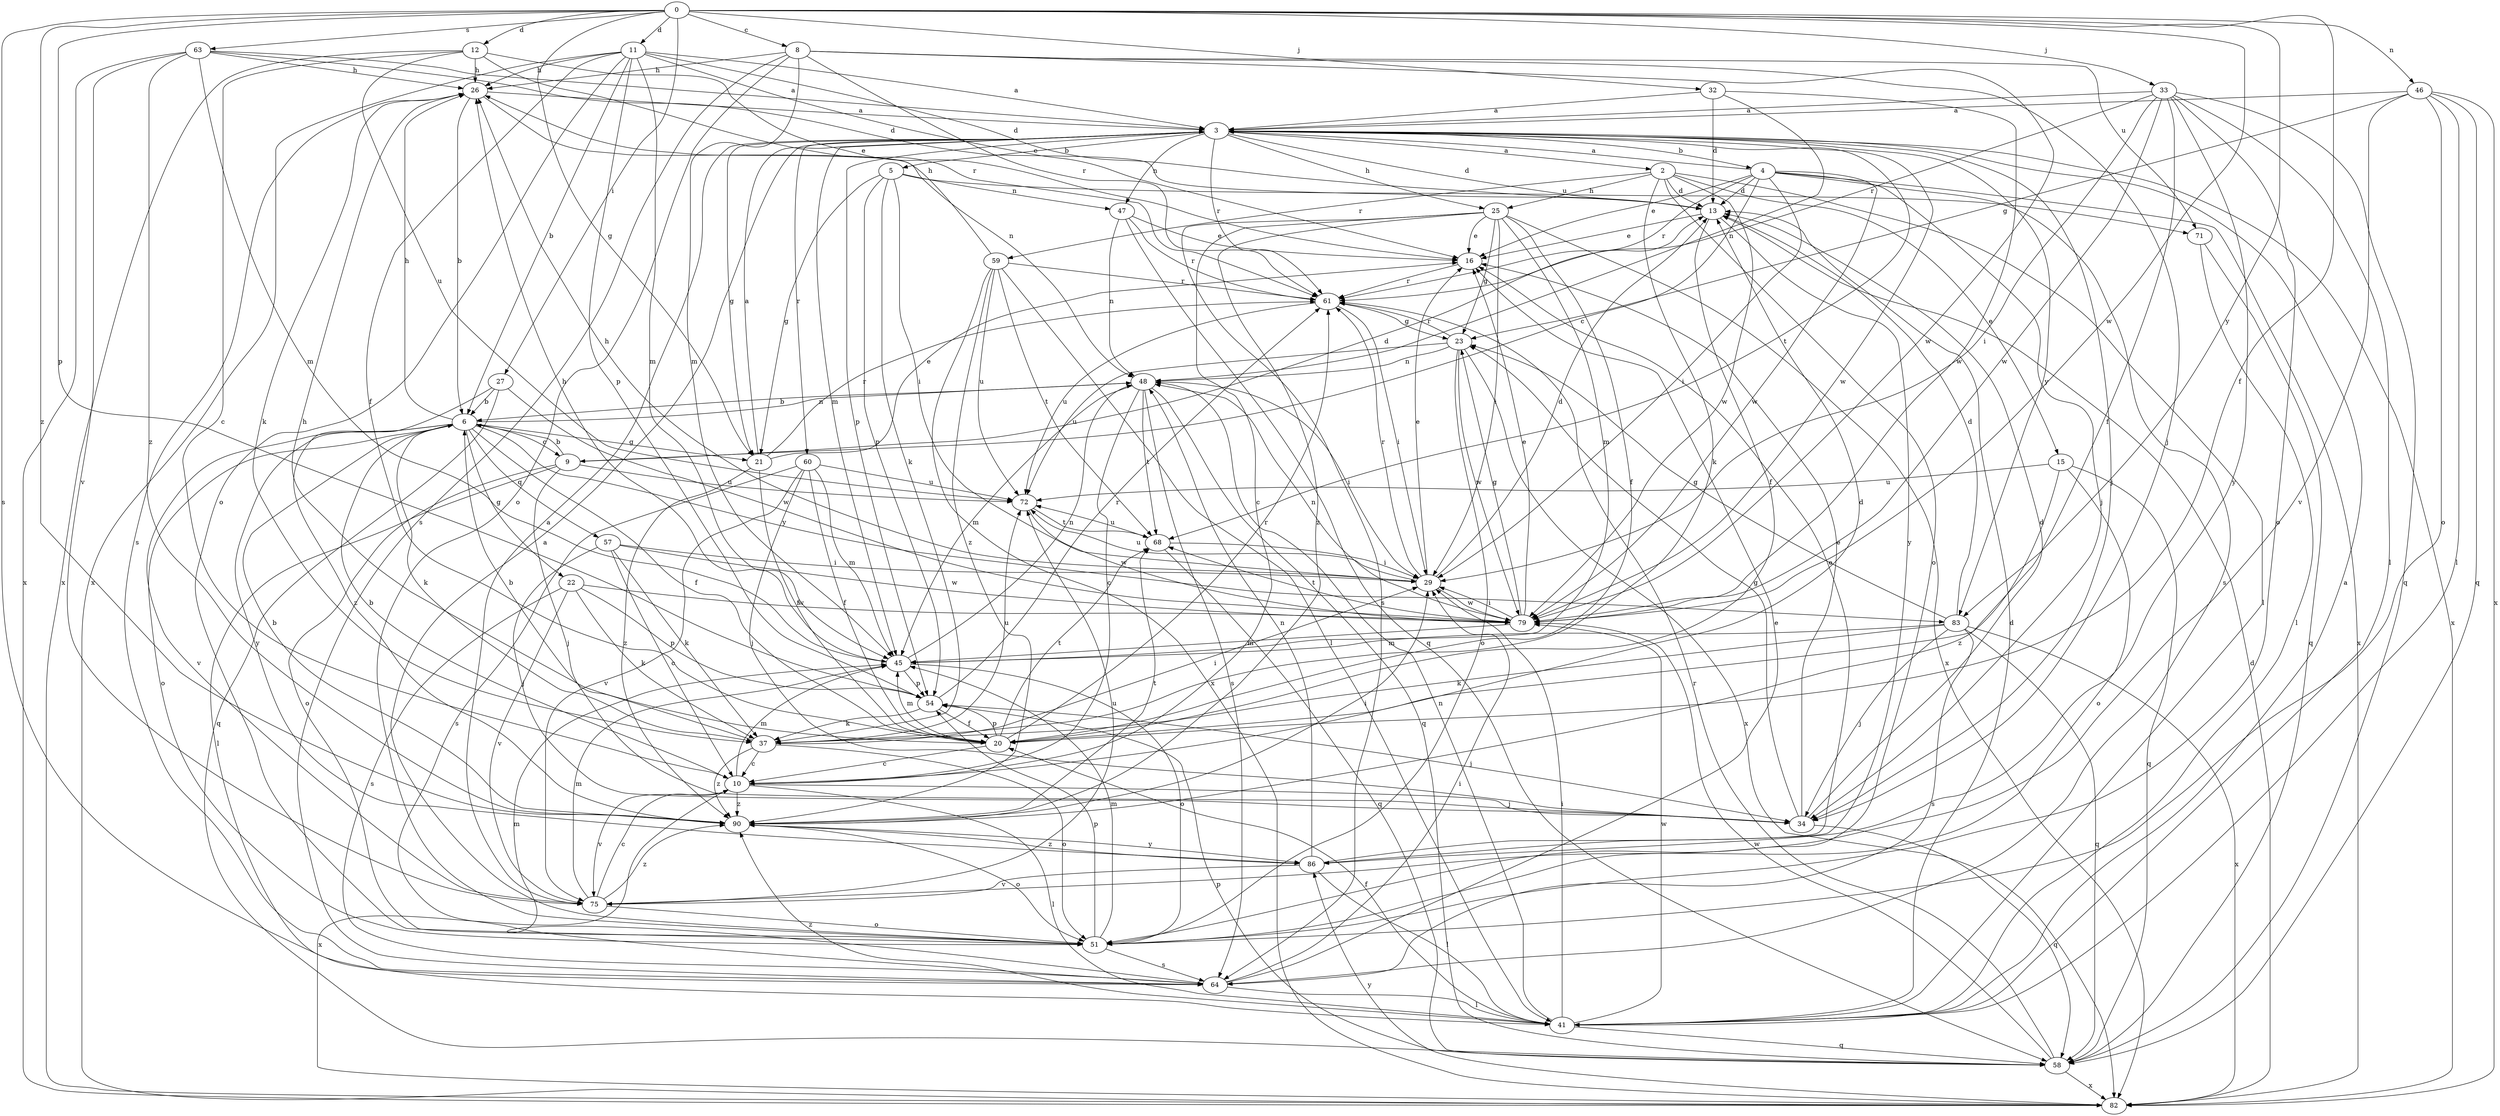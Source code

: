 strict digraph  {
0;
2;
3;
4;
5;
6;
8;
9;
10;
11;
12;
13;
15;
16;
20;
21;
22;
23;
25;
26;
27;
29;
32;
33;
34;
37;
41;
45;
46;
47;
48;
51;
54;
57;
58;
59;
60;
61;
63;
64;
68;
71;
72;
75;
79;
82;
83;
86;
90;
0 -> 8  [label=c];
0 -> 11  [label=d];
0 -> 12  [label=d];
0 -> 20  [label=f];
0 -> 21  [label=g];
0 -> 27  [label=i];
0 -> 32  [label=j];
0 -> 33  [label=j];
0 -> 46  [label=n];
0 -> 54  [label=p];
0 -> 63  [label=s];
0 -> 64  [label=s];
0 -> 79  [label=w];
0 -> 83  [label=y];
0 -> 90  [label=z];
2 -> 13  [label=d];
2 -> 15  [label=e];
2 -> 25  [label=h];
2 -> 37  [label=k];
2 -> 41  [label=l];
2 -> 51  [label=o];
2 -> 59  [label=r];
2 -> 79  [label=w];
3 -> 2  [label=a];
3 -> 4  [label=b];
3 -> 5  [label=b];
3 -> 13  [label=d];
3 -> 21  [label=g];
3 -> 25  [label=h];
3 -> 34  [label=j];
3 -> 45  [label=m];
3 -> 47  [label=n];
3 -> 54  [label=p];
3 -> 60  [label=r];
3 -> 61  [label=r];
3 -> 68  [label=t];
3 -> 79  [label=w];
3 -> 82  [label=x];
3 -> 83  [label=y];
4 -> 3  [label=a];
4 -> 9  [label=c];
4 -> 13  [label=d];
4 -> 16  [label=e];
4 -> 29  [label=i];
4 -> 34  [label=j];
4 -> 61  [label=r];
4 -> 64  [label=s];
4 -> 79  [label=w];
4 -> 82  [label=x];
5 -> 21  [label=g];
5 -> 29  [label=i];
5 -> 37  [label=k];
5 -> 47  [label=n];
5 -> 54  [label=p];
5 -> 71  [label=u];
6 -> 9  [label=c];
6 -> 20  [label=f];
6 -> 21  [label=g];
6 -> 22  [label=g];
6 -> 26  [label=h];
6 -> 37  [label=k];
6 -> 48  [label=n];
6 -> 51  [label=o];
6 -> 57  [label=q];
6 -> 75  [label=v];
6 -> 83  [label=y];
6 -> 86  [label=y];
8 -> 26  [label=h];
8 -> 34  [label=j];
8 -> 45  [label=m];
8 -> 51  [label=o];
8 -> 61  [label=r];
8 -> 64  [label=s];
8 -> 71  [label=u];
8 -> 79  [label=w];
9 -> 6  [label=b];
9 -> 13  [label=d];
9 -> 34  [label=j];
9 -> 41  [label=l];
9 -> 51  [label=o];
9 -> 72  [label=u];
10 -> 6  [label=b];
10 -> 13  [label=d];
10 -> 34  [label=j];
10 -> 41  [label=l];
10 -> 45  [label=m];
10 -> 75  [label=v];
10 -> 82  [label=x];
10 -> 90  [label=z];
11 -> 3  [label=a];
11 -> 6  [label=b];
11 -> 13  [label=d];
11 -> 16  [label=e];
11 -> 20  [label=f];
11 -> 26  [label=h];
11 -> 45  [label=m];
11 -> 51  [label=o];
11 -> 54  [label=p];
11 -> 82  [label=x];
12 -> 10  [label=c];
12 -> 16  [label=e];
12 -> 26  [label=h];
12 -> 61  [label=r];
12 -> 72  [label=u];
12 -> 82  [label=x];
13 -> 16  [label=e];
13 -> 20  [label=f];
13 -> 86  [label=y];
15 -> 51  [label=o];
15 -> 58  [label=q];
15 -> 72  [label=u];
15 -> 90  [label=z];
16 -> 61  [label=r];
20 -> 10  [label=c];
20 -> 26  [label=h];
20 -> 45  [label=m];
20 -> 54  [label=p];
20 -> 61  [label=r];
20 -> 68  [label=t];
21 -> 3  [label=a];
21 -> 16  [label=e];
21 -> 20  [label=f];
21 -> 61  [label=r];
21 -> 90  [label=z];
22 -> 37  [label=k];
22 -> 54  [label=p];
22 -> 64  [label=s];
22 -> 75  [label=v];
22 -> 79  [label=w];
23 -> 48  [label=n];
23 -> 51  [label=o];
23 -> 61  [label=r];
23 -> 72  [label=u];
23 -> 79  [label=w];
23 -> 82  [label=x];
25 -> 10  [label=c];
25 -> 16  [label=e];
25 -> 20  [label=f];
25 -> 23  [label=g];
25 -> 29  [label=i];
25 -> 45  [label=m];
25 -> 64  [label=s];
25 -> 82  [label=x];
25 -> 90  [label=z];
26 -> 3  [label=a];
26 -> 6  [label=b];
26 -> 37  [label=k];
26 -> 48  [label=n];
26 -> 64  [label=s];
27 -> 6  [label=b];
27 -> 58  [label=q];
27 -> 79  [label=w];
27 -> 90  [label=z];
29 -> 13  [label=d];
29 -> 16  [label=e];
29 -> 26  [label=h];
29 -> 61  [label=r];
29 -> 72  [label=u];
29 -> 79  [label=w];
32 -> 3  [label=a];
32 -> 13  [label=d];
32 -> 48  [label=n];
32 -> 79  [label=w];
33 -> 3  [label=a];
33 -> 20  [label=f];
33 -> 29  [label=i];
33 -> 41  [label=l];
33 -> 51  [label=o];
33 -> 58  [label=q];
33 -> 61  [label=r];
33 -> 79  [label=w];
33 -> 86  [label=y];
34 -> 13  [label=d];
34 -> 16  [label=e];
34 -> 23  [label=g];
34 -> 58  [label=q];
37 -> 6  [label=b];
37 -> 10  [label=c];
37 -> 29  [label=i];
37 -> 51  [label=o];
37 -> 72  [label=u];
37 -> 90  [label=z];
41 -> 3  [label=a];
41 -> 13  [label=d];
41 -> 20  [label=f];
41 -> 29  [label=i];
41 -> 48  [label=n];
41 -> 58  [label=q];
41 -> 79  [label=w];
41 -> 90  [label=z];
45 -> 26  [label=h];
45 -> 48  [label=n];
45 -> 51  [label=o];
45 -> 54  [label=p];
46 -> 3  [label=a];
46 -> 23  [label=g];
46 -> 41  [label=l];
46 -> 51  [label=o];
46 -> 58  [label=q];
46 -> 75  [label=v];
46 -> 82  [label=x];
47 -> 16  [label=e];
47 -> 48  [label=n];
47 -> 58  [label=q];
47 -> 61  [label=r];
48 -> 6  [label=b];
48 -> 10  [label=c];
48 -> 29  [label=i];
48 -> 45  [label=m];
48 -> 58  [label=q];
48 -> 64  [label=s];
48 -> 68  [label=t];
51 -> 3  [label=a];
51 -> 45  [label=m];
51 -> 54  [label=p];
51 -> 64  [label=s];
54 -> 20  [label=f];
54 -> 34  [label=j];
54 -> 37  [label=k];
54 -> 61  [label=r];
57 -> 10  [label=c];
57 -> 29  [label=i];
57 -> 34  [label=j];
57 -> 37  [label=k];
57 -> 79  [label=w];
58 -> 54  [label=p];
58 -> 61  [label=r];
58 -> 79  [label=w];
58 -> 82  [label=x];
59 -> 26  [label=h];
59 -> 41  [label=l];
59 -> 61  [label=r];
59 -> 68  [label=t];
59 -> 72  [label=u];
59 -> 82  [label=x];
59 -> 90  [label=z];
60 -> 20  [label=f];
60 -> 34  [label=j];
60 -> 45  [label=m];
60 -> 64  [label=s];
60 -> 72  [label=u];
60 -> 75  [label=v];
61 -> 23  [label=g];
61 -> 29  [label=i];
61 -> 72  [label=u];
63 -> 3  [label=a];
63 -> 13  [label=d];
63 -> 26  [label=h];
63 -> 45  [label=m];
63 -> 75  [label=v];
63 -> 82  [label=x];
63 -> 90  [label=z];
64 -> 16  [label=e];
64 -> 29  [label=i];
64 -> 41  [label=l];
64 -> 45  [label=m];
68 -> 29  [label=i];
68 -> 58  [label=q];
68 -> 72  [label=u];
71 -> 41  [label=l];
71 -> 58  [label=q];
72 -> 68  [label=t];
72 -> 79  [label=w];
75 -> 3  [label=a];
75 -> 10  [label=c];
75 -> 45  [label=m];
75 -> 51  [label=o];
75 -> 72  [label=u];
75 -> 90  [label=z];
79 -> 16  [label=e];
79 -> 23  [label=g];
79 -> 29  [label=i];
79 -> 45  [label=m];
79 -> 48  [label=n];
79 -> 68  [label=t];
82 -> 13  [label=d];
82 -> 86  [label=y];
83 -> 13  [label=d];
83 -> 23  [label=g];
83 -> 34  [label=j];
83 -> 37  [label=k];
83 -> 45  [label=m];
83 -> 58  [label=q];
83 -> 64  [label=s];
83 -> 82  [label=x];
86 -> 16  [label=e];
86 -> 41  [label=l];
86 -> 48  [label=n];
86 -> 75  [label=v];
86 -> 90  [label=z];
90 -> 6  [label=b];
90 -> 29  [label=i];
90 -> 51  [label=o];
90 -> 68  [label=t];
90 -> 86  [label=y];
}
